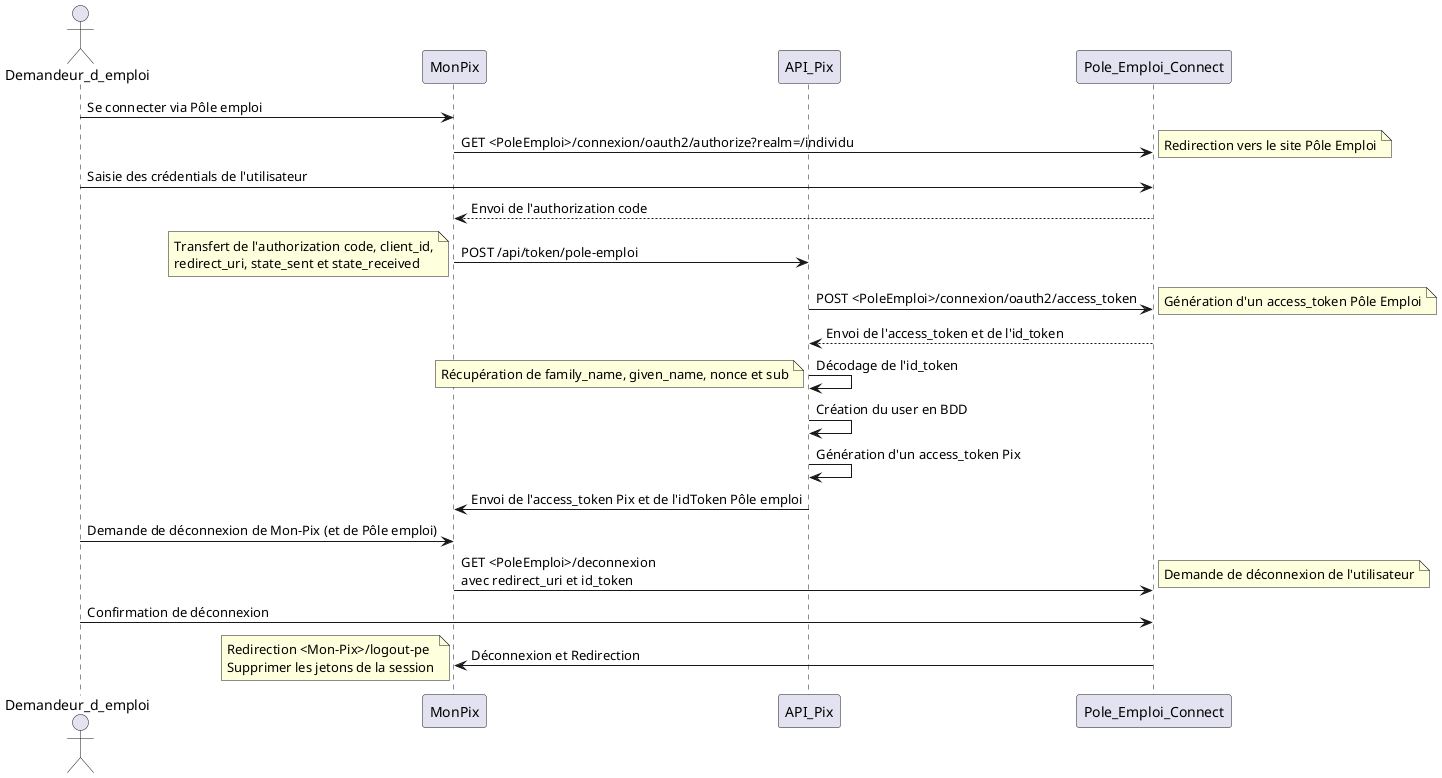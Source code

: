 @startuml
actor Demandeur_d_emploi
participant MonPix
participant API_Pix
participant Pole_Emploi_Connect

Demandeur_d_emploi -> MonPix: Se connecter via Pôle emploi
MonPix -> Pole_Emploi_Connect: GET <PoleEmploi>/connexion/oauth2/authorize?realm=/individu
note right: Redirection vers le site Pôle Emploi

Demandeur_d_emploi -> Pole_Emploi_Connect: Saisie des crédentials de l'utilisateur
Pole_Emploi_Connect --> MonPix: Envoi de l'authorization code

MonPix -> API_Pix: POST /api/token/pole-emploi
note left: Transfert de l'authorization code, client_id,\nredirect_uri, state_sent et state_received
API_Pix -> Pole_Emploi_Connect: POST <PoleEmploi>/connexion/oauth2/access_token
note right: Génération d'un access_token Pôle Emploi
Pole_Emploi_Connect --> API_Pix: Envoi de l'access_token et de l'id_token

API_Pix -> API_Pix: Décodage de l'id_token
note left: Récupération de family_name, given_name, nonce et sub

API_Pix -> API_Pix: Création du user en BDD
API_Pix -> API_Pix: Génération d'un access_token Pix

API_Pix -> MonPix: Envoi de l'access_token Pix et de l'idToken Pôle emploi

Demandeur_d_emploi -> MonPix: Demande de déconnexion de Mon-Pix (et de Pôle emploi)
MonPix -> Pole_Emploi_Connect: GET <PoleEmploi>/deconnexion\navec redirect_uri et id_token
note right: Demande de déconnexion de l'utilisateur

Demandeur_d_emploi -> Pole_Emploi_Connect: Confirmation de déconnexion

Pole_Emploi_Connect -> MonPix: Déconnexion et Redirection

note left: Redirection <Mon-Pix>/logout-pe\nSupprimer les jetons de la session

@enduml

